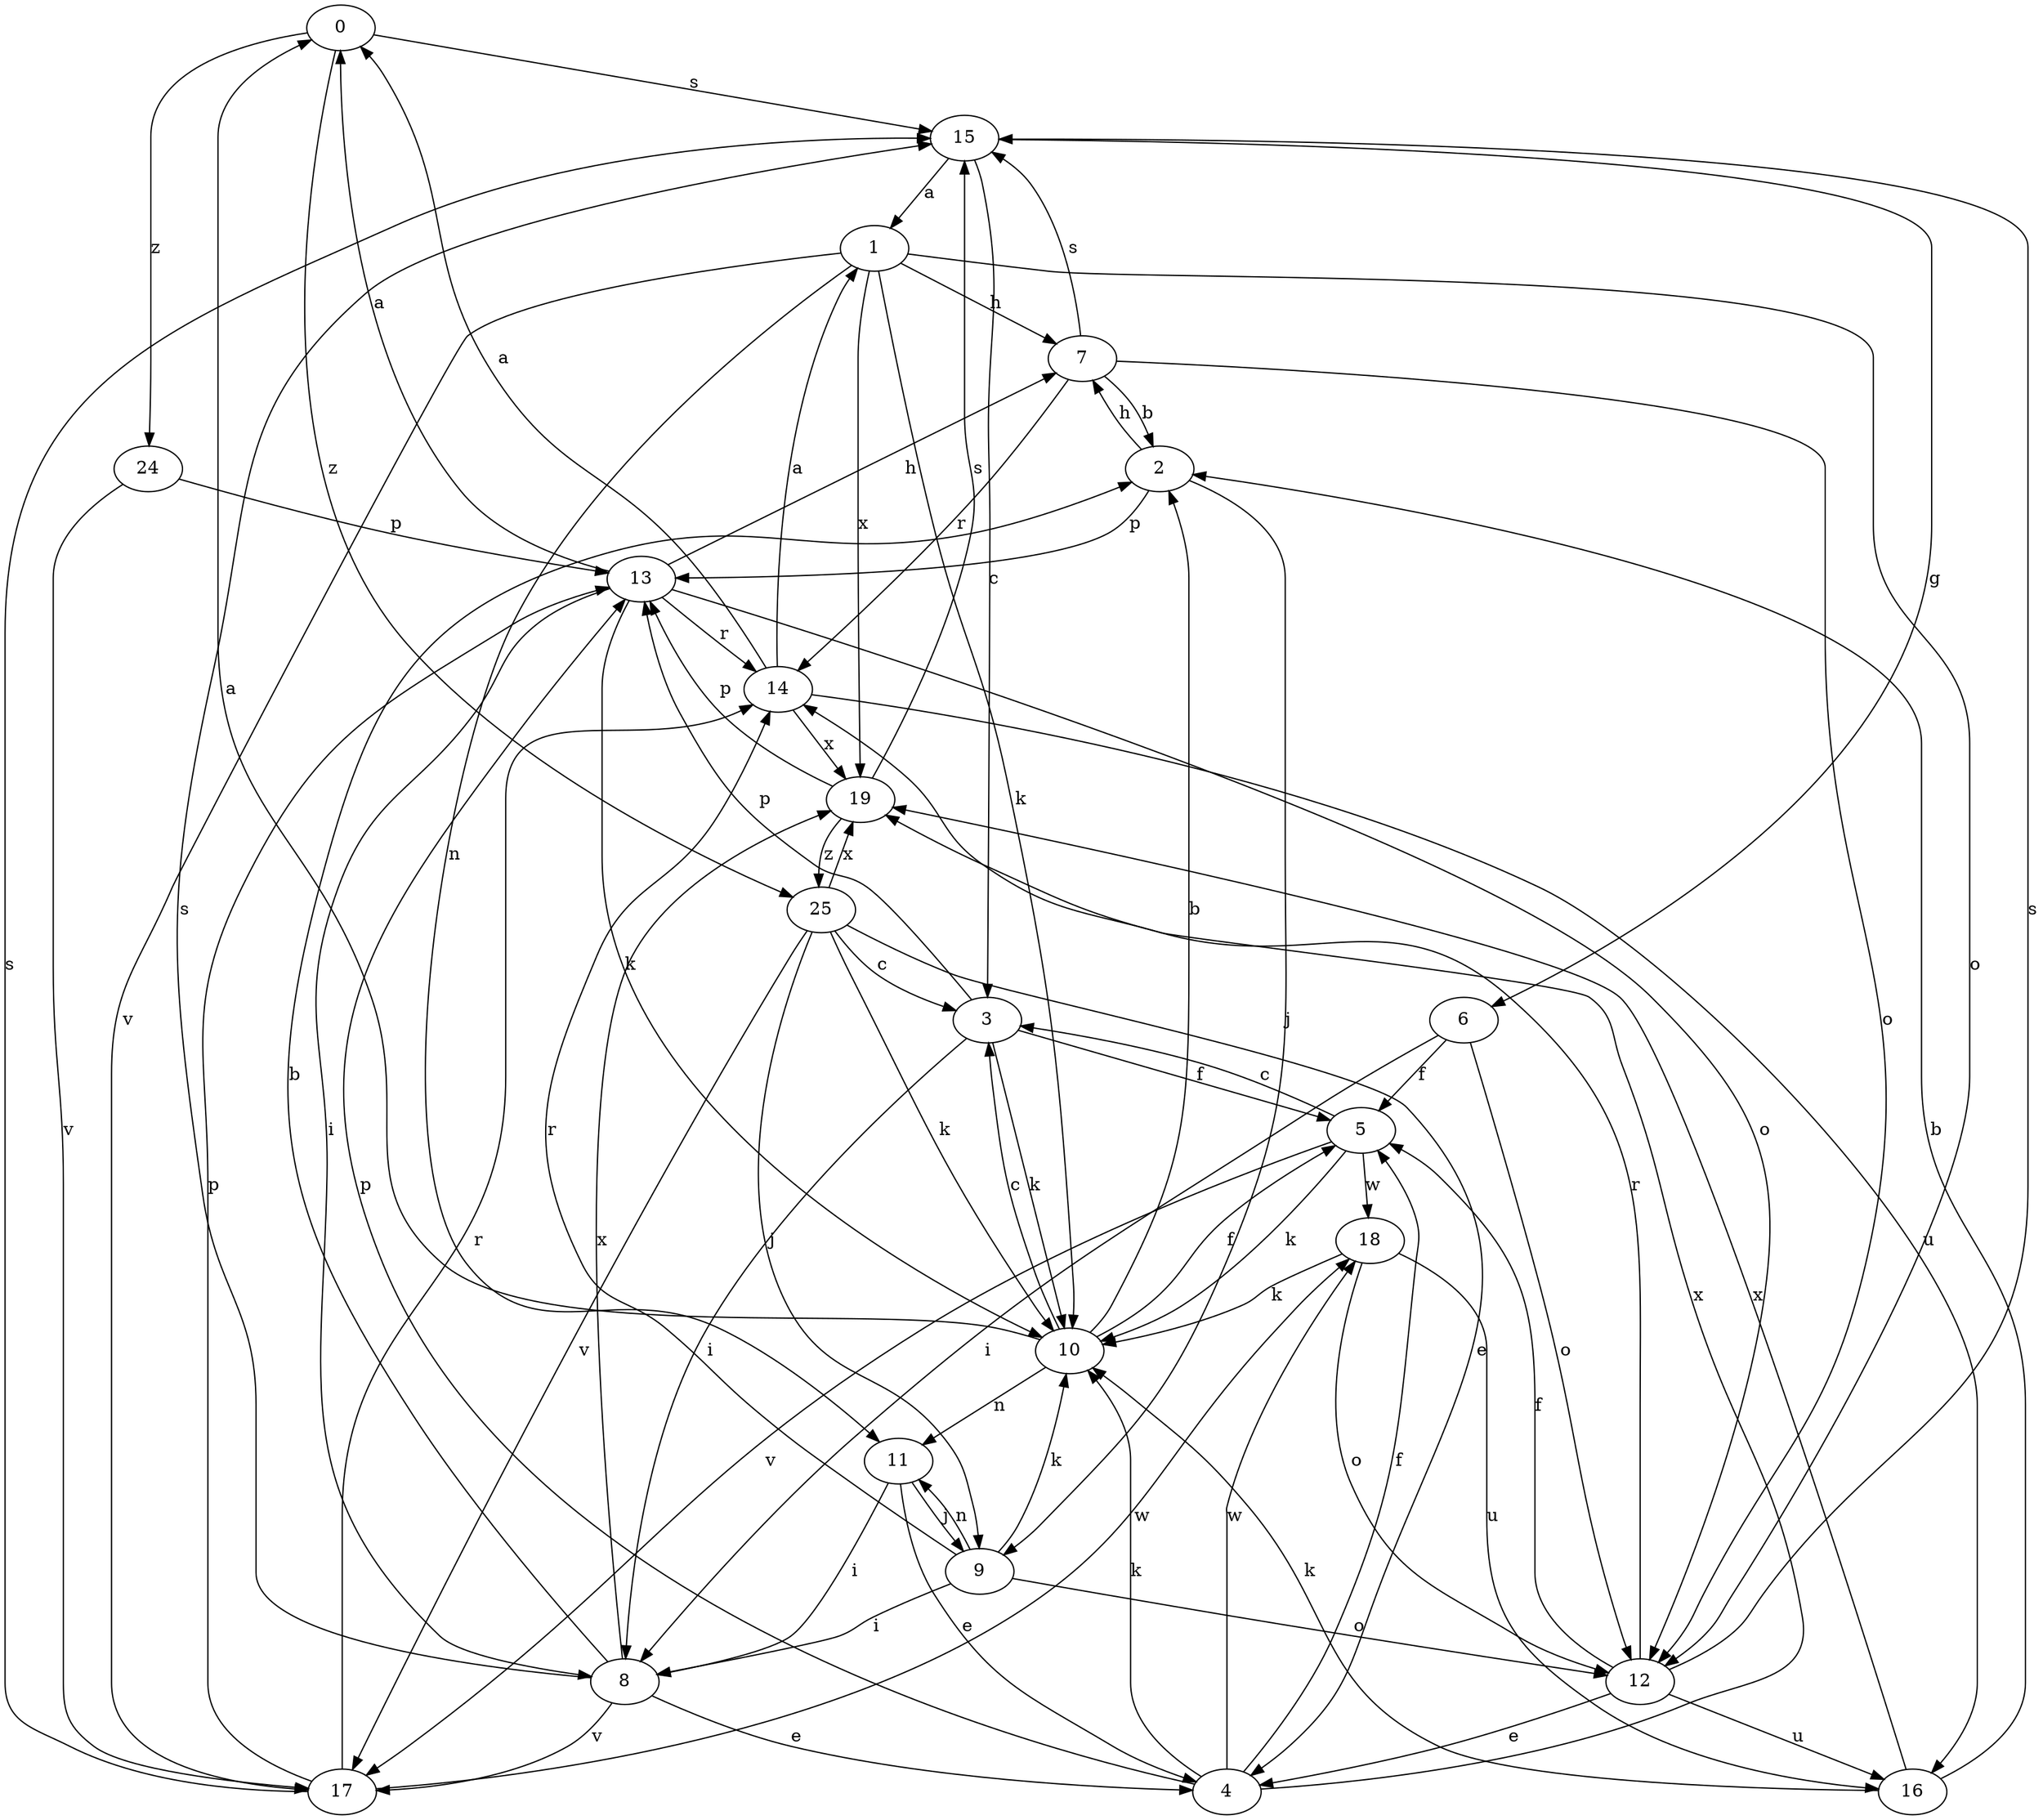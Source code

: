 strict digraph  {
0;
1;
2;
3;
4;
5;
6;
7;
8;
9;
10;
11;
12;
13;
14;
15;
16;
17;
18;
19;
24;
25;
0 -> 15  [label=s];
0 -> 24  [label=z];
0 -> 25  [label=z];
1 -> 7  [label=h];
1 -> 10  [label=k];
1 -> 11  [label=n];
1 -> 12  [label=o];
1 -> 17  [label=v];
1 -> 19  [label=x];
2 -> 7  [label=h];
2 -> 9  [label=j];
2 -> 13  [label=p];
3 -> 5  [label=f];
3 -> 8  [label=i];
3 -> 10  [label=k];
3 -> 13  [label=p];
4 -> 5  [label=f];
4 -> 10  [label=k];
4 -> 13  [label=p];
4 -> 18  [label=w];
4 -> 19  [label=x];
5 -> 3  [label=c];
5 -> 10  [label=k];
5 -> 17  [label=v];
5 -> 18  [label=w];
6 -> 5  [label=f];
6 -> 8  [label=i];
6 -> 12  [label=o];
7 -> 2  [label=b];
7 -> 12  [label=o];
7 -> 14  [label=r];
7 -> 15  [label=s];
8 -> 2  [label=b];
8 -> 4  [label=e];
8 -> 15  [label=s];
8 -> 17  [label=v];
8 -> 19  [label=x];
9 -> 8  [label=i];
9 -> 10  [label=k];
9 -> 11  [label=n];
9 -> 12  [label=o];
9 -> 14  [label=r];
10 -> 0  [label=a];
10 -> 2  [label=b];
10 -> 3  [label=c];
10 -> 5  [label=f];
10 -> 11  [label=n];
11 -> 4  [label=e];
11 -> 8  [label=i];
11 -> 9  [label=j];
12 -> 4  [label=e];
12 -> 5  [label=f];
12 -> 14  [label=r];
12 -> 15  [label=s];
12 -> 16  [label=u];
13 -> 0  [label=a];
13 -> 7  [label=h];
13 -> 8  [label=i];
13 -> 10  [label=k];
13 -> 12  [label=o];
13 -> 14  [label=r];
14 -> 0  [label=a];
14 -> 1  [label=a];
14 -> 16  [label=u];
14 -> 19  [label=x];
15 -> 1  [label=a];
15 -> 3  [label=c];
15 -> 6  [label=g];
16 -> 2  [label=b];
16 -> 10  [label=k];
16 -> 19  [label=x];
17 -> 13  [label=p];
17 -> 14  [label=r];
17 -> 15  [label=s];
17 -> 18  [label=w];
18 -> 10  [label=k];
18 -> 12  [label=o];
18 -> 16  [label=u];
19 -> 13  [label=p];
19 -> 15  [label=s];
19 -> 25  [label=z];
24 -> 13  [label=p];
24 -> 17  [label=v];
25 -> 3  [label=c];
25 -> 4  [label=e];
25 -> 9  [label=j];
25 -> 10  [label=k];
25 -> 17  [label=v];
25 -> 19  [label=x];
}
